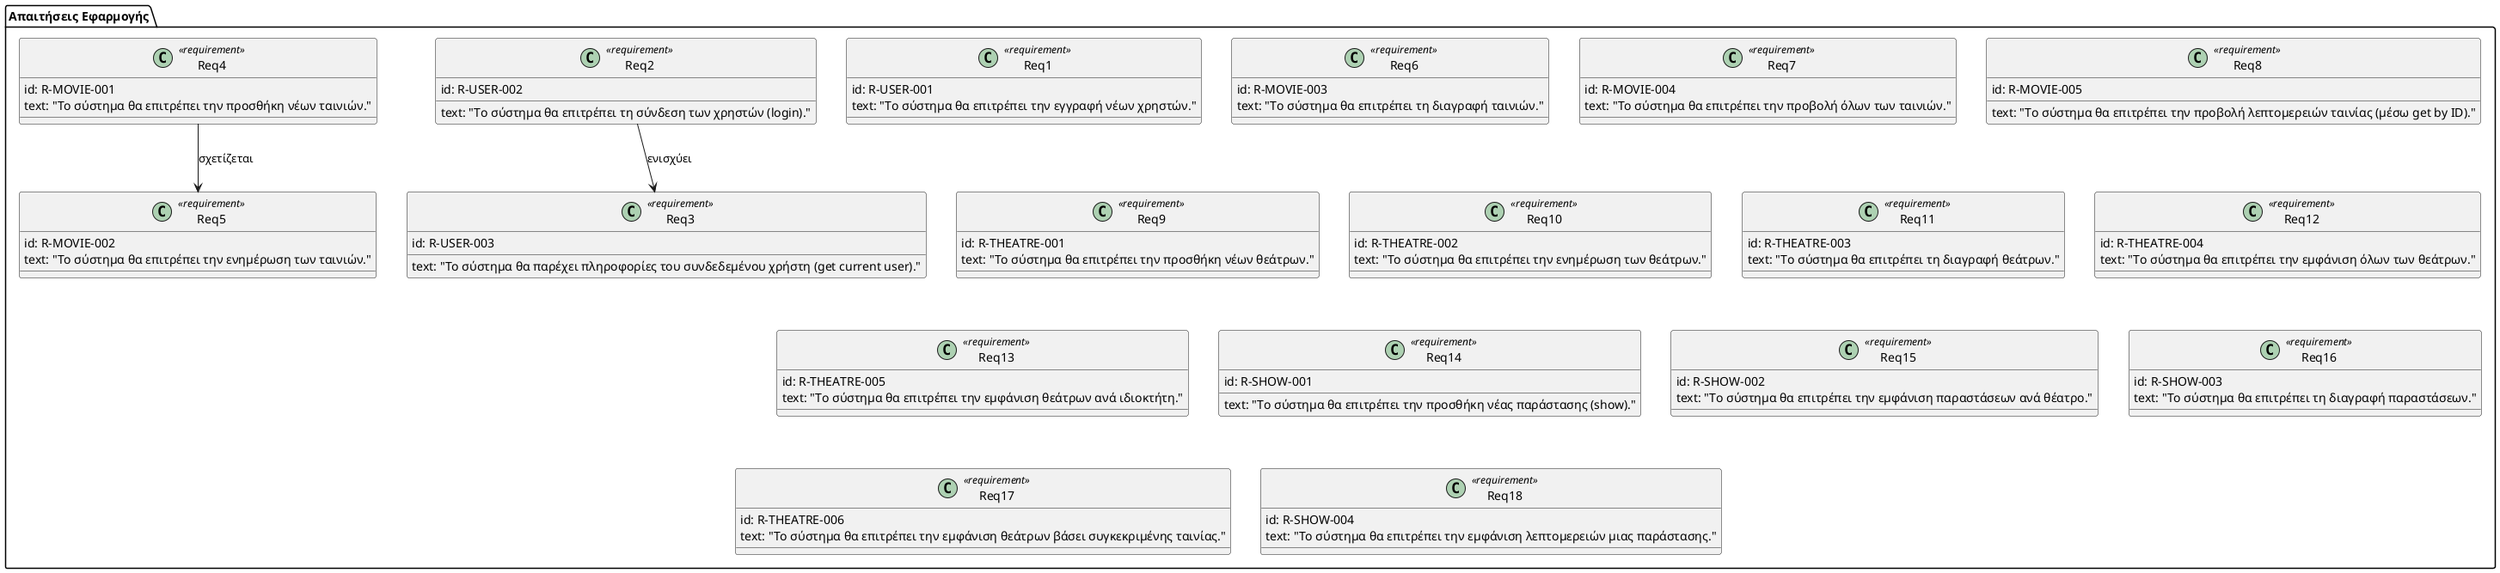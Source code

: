 @startuml
package "Απαιτήσεις Εφαρμογής" {
  
  ' Απαιτήσεις Χρηστών (Users)
  class Req1 <<requirement>> {
    id: R-USER-001
    text: "Το σύστημα θα επιτρέπει την εγγραφή νέων χρηστών."
  }
  
  class Req2 <<requirement>> {
    id: R-USER-002
    text: "Το σύστημα θα επιτρέπει τη σύνδεση των χρηστών (login)."
  }
  
  class Req3 <<requirement>> {
    id: R-USER-003
    text: "Το σύστημα θα παρέχει πληροφορίες του συνδεδεμένου χρήστη (get current user)."
  }
  
  ' Απαιτήσεις Ταινιών (Movies)
  class Req4 <<requirement>> {
    id: R-MOVIE-001
    text: "Το σύστημα θα επιτρέπει την προσθήκη νέων ταινιών."
  }
  
  class Req5 <<requirement>> {
    id: R-MOVIE-002
    text: "Το σύστημα θα επιτρέπει την ενημέρωση των ταινιών."
  }
  
  class Req6 <<requirement>> {
    id: R-MOVIE-003
    text: "Το σύστημα θα επιτρέπει τη διαγραφή ταινιών."
  }
  
  class Req7 <<requirement>> {
    id: R-MOVIE-004
    text: "Το σύστημα θα επιτρέπει την προβολή όλων των ταινιών."
  }
  
  class Req8 <<requirement>> {
    id: R-MOVIE-005
    text: "Το σύστημα θα επιτρέπει την προβολή λεπτομερειών ταινίας (μέσω get by ID)."
  }
  
  ' Απαιτήσεις Θεάτρων (Theatres)
  class Req9 <<requirement>> {
    id: R-THEATRE-001
    text: "Το σύστημα θα επιτρέπει την προσθήκη νέων θεάτρων."
  }
  
  class Req10 <<requirement>> {
    id: R-THEATRE-002
    text: "Το σύστημα θα επιτρέπει την ενημέρωση των θεάτρων."
  }
  
  class Req11 <<requirement>> {
    id: R-THEATRE-003
    text: "Το σύστημα θα επιτρέπει τη διαγραφή θεάτρων."
  }
  
  class Req12 <<requirement>> {
    id: R-THEATRE-004
    text: "Το σύστημα θα επιτρέπει την εμφάνιση όλων των θεάτρων."
  }
  
  class Req13 <<requirement>> {
    id: R-THEATRE-005
    text: "Το σύστημα θα επιτρέπει την εμφάνιση θεάτρων ανά ιδιοκτήτη."
  }
  
  ' Απαιτήσεις Παραστάσεων (Shows)
  class Req14 <<requirement>> {
    id: R-SHOW-001
    text: "Το σύστημα θα επιτρέπει την προσθήκη νέας παράστασης (show)."
  }
  
  class Req15 <<requirement>> {
    id: R-SHOW-002
    text: "Το σύστημα θα επιτρέπει την εμφάνιση παραστάσεων ανά θέατρο."
  }
  
  class Req16 <<requirement>> {
    id: R-SHOW-003
    text: "Το σύστημα θα επιτρέπει τη διαγραφή παραστάσεων."
  }
  
  class Req17 <<requirement>> {
    id: R-THEATRE-006
    text: "Το σύστημα θα επιτρέπει την εμφάνιση θεάτρων βάσει συγκεκριμένης ταινίας."
  }
  
  class Req18 <<requirement>> {
    id: R-SHOW-004
    text: "Το σύστημα θα επιτρέπει την εμφάνιση λεπτομερειών μιας παράστασης."
  }
  
  ' Δείγματα σχέσεων (προαιρετικά)
  Req2 -down-> Req3 : "ενισχύει"
  Req4 -down-> Req5 : "σχετίζεται"
}
@enduml
